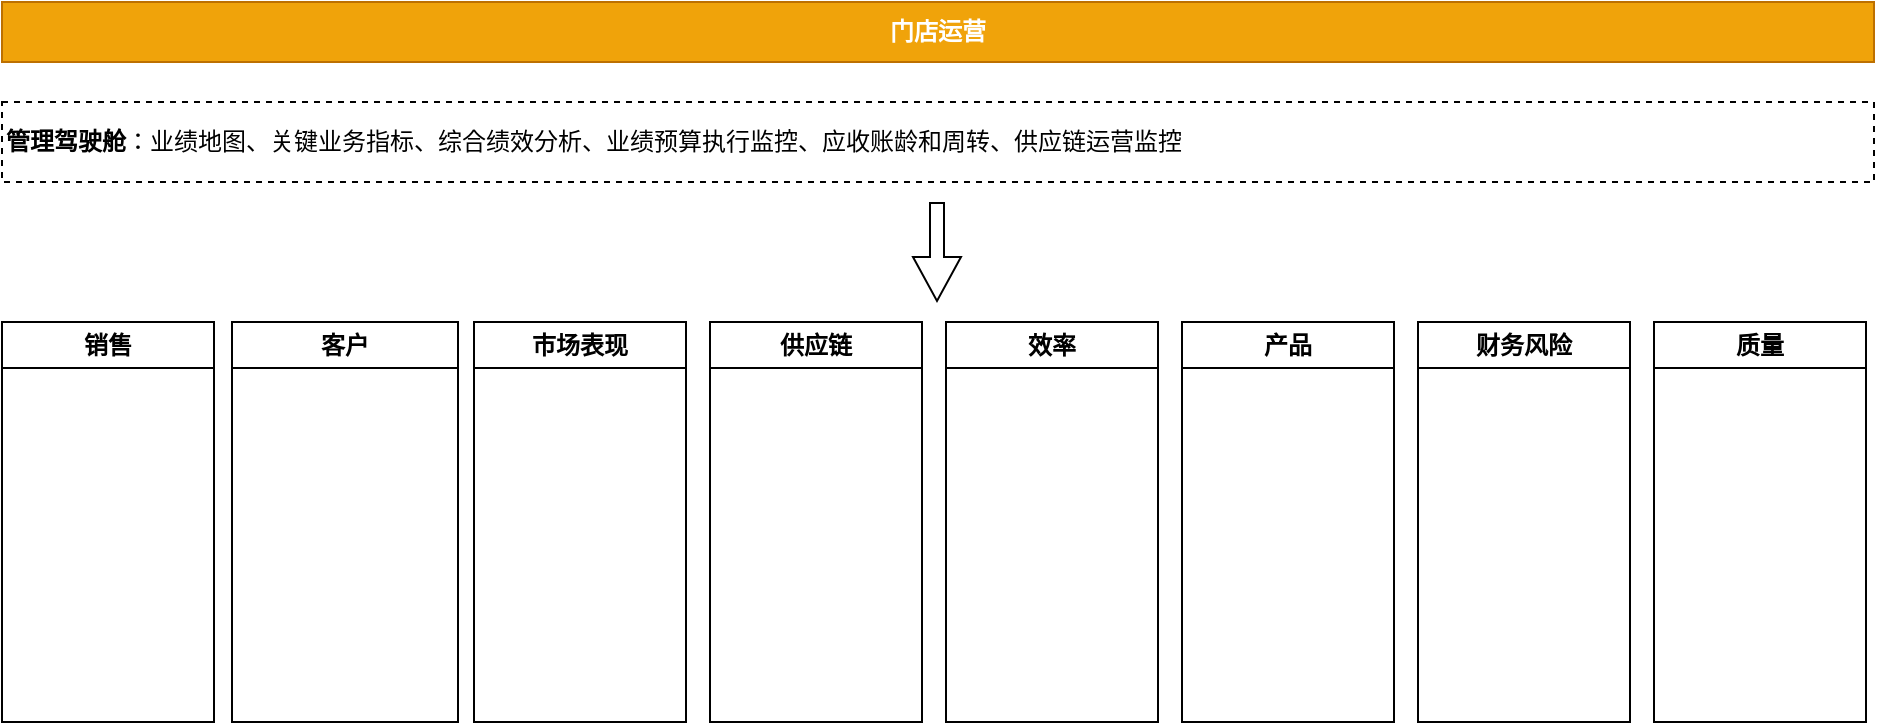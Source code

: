 <mxfile version="26.2.8">
  <diagram name="第 1 页" id="GskqJcH7MVZhV6aUFAPI">
    <mxGraphModel dx="1002" dy="597" grid="1" gridSize="10" guides="1" tooltips="1" connect="1" arrows="1" fold="1" page="1" pageScale="1" pageWidth="827" pageHeight="1169" math="0" shadow="0">
      <root>
        <mxCell id="0" />
        <mxCell id="1" parent="0" />
        <mxCell id="HJ7cx-dCD4smT8NFuNB5-1" value="门店运营" style="rounded=0;whiteSpace=wrap;html=1;labelBackgroundColor=none;fillColor=#f0a30a;strokeColor=#BD7000;fontColor=#FFFFFF;fontStyle=1" vertex="1" parent="1">
          <mxGeometry x="94" y="110" width="936" height="30" as="geometry" />
        </mxCell>
        <mxCell id="HJ7cx-dCD4smT8NFuNB5-3" value="销售" style="swimlane;whiteSpace=wrap;html=1;startSize=23;" vertex="1" parent="1">
          <mxGeometry x="94" y="270" width="106" height="200" as="geometry" />
        </mxCell>
        <mxCell id="HJ7cx-dCD4smT8NFuNB5-4" value="客户" style="swimlane;whiteSpace=wrap;html=1;" vertex="1" parent="1">
          <mxGeometry x="209" y="270" width="113" height="200" as="geometry" />
        </mxCell>
        <mxCell id="HJ7cx-dCD4smT8NFuNB5-5" value="市场表现" style="swimlane;whiteSpace=wrap;html=1;" vertex="1" parent="1">
          <mxGeometry x="330" y="270" width="106" height="200" as="geometry" />
        </mxCell>
        <mxCell id="HJ7cx-dCD4smT8NFuNB5-6" value="供应链" style="swimlane;whiteSpace=wrap;html=1;startSize=23;" vertex="1" parent="1">
          <mxGeometry x="448" y="270" width="106" height="200" as="geometry" />
        </mxCell>
        <mxCell id="HJ7cx-dCD4smT8NFuNB5-7" value="效率" style="swimlane;whiteSpace=wrap;html=1;startSize=23;" vertex="1" parent="1">
          <mxGeometry x="566" y="270" width="106" height="200" as="geometry" />
        </mxCell>
        <mxCell id="HJ7cx-dCD4smT8NFuNB5-8" value="产品" style="swimlane;whiteSpace=wrap;html=1;startSize=23;" vertex="1" parent="1">
          <mxGeometry x="684" y="270" width="106" height="200" as="geometry" />
        </mxCell>
        <mxCell id="HJ7cx-dCD4smT8NFuNB5-9" value="财务风险" style="swimlane;whiteSpace=wrap;html=1;startSize=23;" vertex="1" parent="1">
          <mxGeometry x="802" y="270" width="106" height="200" as="geometry" />
        </mxCell>
        <mxCell id="HJ7cx-dCD4smT8NFuNB5-14" value="质量" style="swimlane;whiteSpace=wrap;html=1;startSize=23;" vertex="1" parent="1">
          <mxGeometry x="920" y="270" width="106" height="200" as="geometry" />
        </mxCell>
        <mxCell id="HJ7cx-dCD4smT8NFuNB5-18" value="" style="shape=flexArrow;endArrow=classic;html=1;rounded=0;entryX=1;entryY=0;entryDx=0;entryDy=0;width=7;endSize=7;endWidth=16;" edge="1" parent="1">
          <mxGeometry width="50" height="50" relative="1" as="geometry">
            <mxPoint x="561.5" y="210" as="sourcePoint" />
            <mxPoint x="561.5" y="260" as="targetPoint" />
          </mxGeometry>
        </mxCell>
        <mxCell id="HJ7cx-dCD4smT8NFuNB5-19" value="&lt;b&gt;管理驾驶舱&lt;/b&gt;：业绩地图、关键业务指标、综合绩效分析、业绩预算执行监控、应收账龄和周转、供应链运营监控" style="rounded=0;whiteSpace=wrap;html=1;dashed=1;align=left;" vertex="1" parent="1">
          <mxGeometry x="94" y="160" width="936" height="40" as="geometry" />
        </mxCell>
      </root>
    </mxGraphModel>
  </diagram>
</mxfile>
